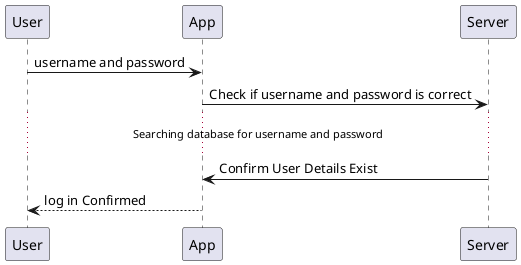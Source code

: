 @startuml CancerDetection App
User -> App: username and password
App -> Server: Check if username and password is correct

... Searching database for username and password ...

Server -> App: Confirm User Details Exist
App --> User: log in Confirmed
@enduml
